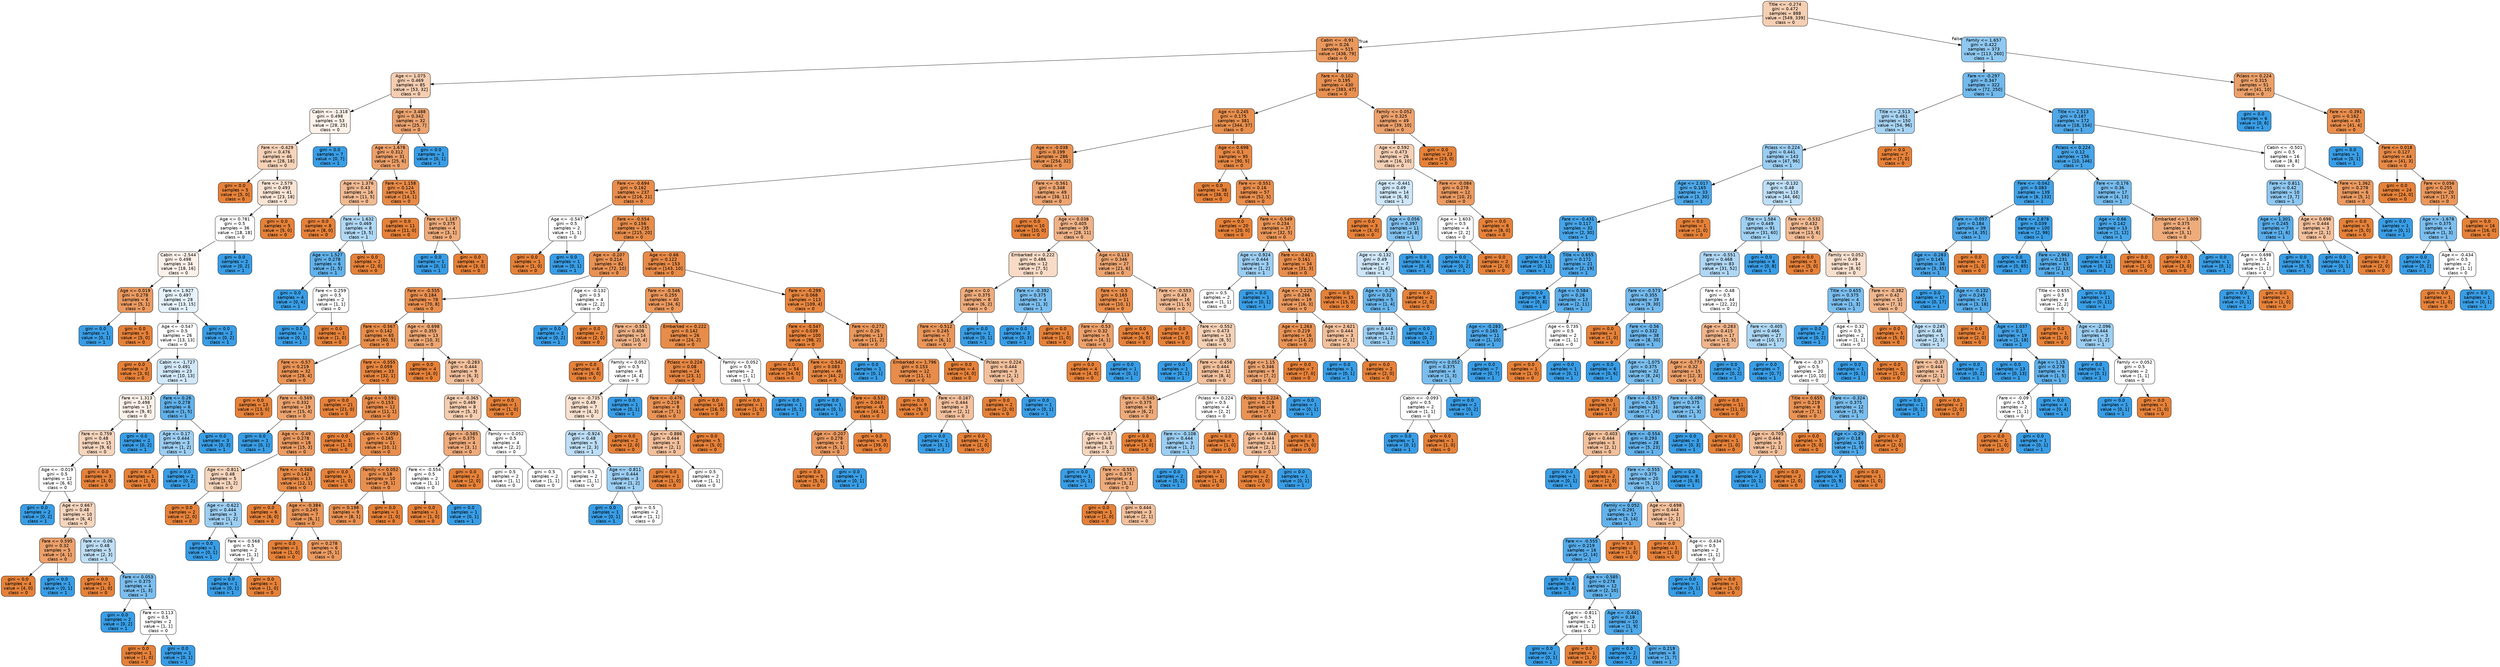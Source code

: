 digraph Tree {
node [shape=box, style="filled, rounded", color="black", fontname=helvetica] ;
edge [fontname=helvetica] ;
0 [label="Title <= -0.274\ngini = 0.472\nsamples = 888\nvalue = [549, 339]\nclass = 0", fillcolor="#f5cfb3"] ;
1 [label="Cabin <= -0.91\ngini = 0.26\nsamples = 515\nvalue = [436, 79]\nclass = 0", fillcolor="#ea985d"] ;
0 -> 1 [labeldistance=2.5, labelangle=45, headlabel="True"] ;
2 [label="Age <= 1.075\ngini = 0.469\nsamples = 85\nvalue = [53, 32]\nclass = 0", fillcolor="#f5cdb1"] ;
1 -> 2 ;
3 [label="Cabin <= -1.318\ngini = 0.498\nsamples = 53\nvalue = [28, 25]\nclass = 0", fillcolor="#fcf2ea"] ;
2 -> 3 ;
4 [label="Fare <= -0.429\ngini = 0.476\nsamples = 46\nvalue = [28, 18]\nclass = 0", fillcolor="#f6d2b8"] ;
3 -> 4 ;
5 [label="gini = 0.0\nsamples = 5\nvalue = [5, 0]\nclass = 0", fillcolor="#e58139"] ;
4 -> 5 ;
6 [label="Fare <= 2.579\ngini = 0.493\nsamples = 41\nvalue = [23, 18]\nclass = 0", fillcolor="#f9e4d4"] ;
4 -> 6 ;
7 [label="Age <= 0.781\ngini = 0.5\nsamples = 36\nvalue = [18, 18]\nclass = 0", fillcolor="#ffffff"] ;
6 -> 7 ;
8 [label="Cabin <= -2.544\ngini = 0.498\nsamples = 34\nvalue = [18, 16]\nclass = 0", fillcolor="#fcf1e9"] ;
7 -> 8 ;
9 [label="Age <= 0.019\ngini = 0.278\nsamples = 6\nvalue = [5, 1]\nclass = 0", fillcolor="#ea9a61"] ;
8 -> 9 ;
10 [label="gini = 0.0\nsamples = 1\nvalue = [0, 1]\nclass = 1", fillcolor="#399de5"] ;
9 -> 10 ;
11 [label="gini = 0.0\nsamples = 5\nvalue = [5, 0]\nclass = 0", fillcolor="#e58139"] ;
9 -> 11 ;
12 [label="Fare <= 1.927\ngini = 0.497\nsamples = 28\nvalue = [13, 15]\nclass = 1", fillcolor="#e5f2fc"] ;
8 -> 12 ;
13 [label="Age <= -0.547\ngini = 0.5\nsamples = 26\nvalue = [13, 13]\nclass = 0", fillcolor="#ffffff"] ;
12 -> 13 ;
14 [label="gini = 0.0\nsamples = 3\nvalue = [3, 0]\nclass = 0", fillcolor="#e58139"] ;
13 -> 14 ;
15 [label="Cabin <= -1.727\ngini = 0.491\nsamples = 23\nvalue = [10, 13]\nclass = 1", fillcolor="#d1e8f9"] ;
13 -> 15 ;
16 [label="Fare <= 1.313\ngini = 0.498\nsamples = 17\nvalue = [9, 8]\nclass = 0", fillcolor="#fcf1e9"] ;
15 -> 16 ;
17 [label="Fare <= 0.759\ngini = 0.48\nsamples = 15\nvalue = [9, 6]\nclass = 0", fillcolor="#f6d5bd"] ;
16 -> 17 ;
18 [label="Age <= -0.019\ngini = 0.5\nsamples = 12\nvalue = [6, 6]\nclass = 0", fillcolor="#ffffff"] ;
17 -> 18 ;
19 [label="gini = 0.0\nsamples = 2\nvalue = [0, 2]\nclass = 1", fillcolor="#399de5"] ;
18 -> 19 ;
20 [label="Age <= 0.667\ngini = 0.48\nsamples = 10\nvalue = [6, 4]\nclass = 0", fillcolor="#f6d5bd"] ;
18 -> 20 ;
21 [label="Fare <= 0.595\ngini = 0.32\nsamples = 5\nvalue = [4, 1]\nclass = 0", fillcolor="#eca06a"] ;
20 -> 21 ;
22 [label="gini = 0.0\nsamples = 4\nvalue = [4, 0]\nclass = 0", fillcolor="#e58139"] ;
21 -> 22 ;
23 [label="gini = 0.0\nsamples = 1\nvalue = [0, 1]\nclass = 1", fillcolor="#399de5"] ;
21 -> 23 ;
24 [label="Fare <= -0.06\ngini = 0.48\nsamples = 5\nvalue = [2, 3]\nclass = 1", fillcolor="#bddef6"] ;
20 -> 24 ;
25 [label="gini = 0.0\nsamples = 1\nvalue = [1, 0]\nclass = 0", fillcolor="#e58139"] ;
24 -> 25 ;
26 [label="Fare <= 0.053\ngini = 0.375\nsamples = 4\nvalue = [1, 3]\nclass = 1", fillcolor="#7bbeee"] ;
24 -> 26 ;
27 [label="gini = 0.0\nsamples = 2\nvalue = [0, 2]\nclass = 1", fillcolor="#399de5"] ;
26 -> 27 ;
28 [label="Fare <= 0.113\ngini = 0.5\nsamples = 2\nvalue = [1, 1]\nclass = 0", fillcolor="#ffffff"] ;
26 -> 28 ;
29 [label="gini = 0.0\nsamples = 1\nvalue = [1, 0]\nclass = 0", fillcolor="#e58139"] ;
28 -> 29 ;
30 [label="gini = 0.0\nsamples = 1\nvalue = [0, 1]\nclass = 1", fillcolor="#399de5"] ;
28 -> 30 ;
31 [label="gini = 0.0\nsamples = 3\nvalue = [3, 0]\nclass = 0", fillcolor="#e58139"] ;
17 -> 31 ;
32 [label="gini = 0.0\nsamples = 2\nvalue = [0, 2]\nclass = 1", fillcolor="#399de5"] ;
16 -> 32 ;
33 [label="Fare <= 0.26\ngini = 0.278\nsamples = 6\nvalue = [1, 5]\nclass = 1", fillcolor="#61b1ea"] ;
15 -> 33 ;
34 [label="Age <= 0.17\ngini = 0.444\nsamples = 3\nvalue = [1, 2]\nclass = 1", fillcolor="#9ccef2"] ;
33 -> 34 ;
35 [label="gini = 0.0\nsamples = 1\nvalue = [1, 0]\nclass = 0", fillcolor="#e58139"] ;
34 -> 35 ;
36 [label="gini = 0.0\nsamples = 2\nvalue = [0, 2]\nclass = 1", fillcolor="#399de5"] ;
34 -> 36 ;
37 [label="gini = 0.0\nsamples = 3\nvalue = [0, 3]\nclass = 1", fillcolor="#399de5"] ;
33 -> 37 ;
38 [label="gini = 0.0\nsamples = 2\nvalue = [0, 2]\nclass = 1", fillcolor="#399de5"] ;
12 -> 38 ;
39 [label="gini = 0.0\nsamples = 2\nvalue = [0, 2]\nclass = 1", fillcolor="#399de5"] ;
7 -> 39 ;
40 [label="gini = 0.0\nsamples = 5\nvalue = [5, 0]\nclass = 0", fillcolor="#e58139"] ;
6 -> 40 ;
41 [label="gini = 0.0\nsamples = 7\nvalue = [0, 7]\nclass = 1", fillcolor="#399de5"] ;
3 -> 41 ;
42 [label="Age <= 3.488\ngini = 0.342\nsamples = 32\nvalue = [25, 7]\nclass = 0", fillcolor="#eca470"] ;
2 -> 42 ;
43 [label="Age <= 1.678\ngini = 0.312\nsamples = 31\nvalue = [25, 6]\nclass = 0", fillcolor="#eb9f69"] ;
42 -> 43 ;
44 [label="Age <= 1.376\ngini = 0.43\nsamples = 16\nvalue = [11, 5]\nclass = 0", fillcolor="#f1ba93"] ;
43 -> 44 ;
45 [label="gini = 0.0\nsamples = 8\nvalue = [8, 0]\nclass = 0", fillcolor="#e58139"] ;
44 -> 45 ;
46 [label="Fare <= 1.632\ngini = 0.469\nsamples = 8\nvalue = [3, 5]\nclass = 1", fillcolor="#b0d8f5"] ;
44 -> 46 ;
47 [label="Age <= 1.527\ngini = 0.278\nsamples = 6\nvalue = [1, 5]\nclass = 1", fillcolor="#61b1ea"] ;
46 -> 47 ;
48 [label="gini = 0.0\nsamples = 4\nvalue = [0, 4]\nclass = 1", fillcolor="#399de5"] ;
47 -> 48 ;
49 [label="Fare <= 0.259\ngini = 0.5\nsamples = 2\nvalue = [1, 1]\nclass = 0", fillcolor="#ffffff"] ;
47 -> 49 ;
50 [label="gini = 0.0\nsamples = 1\nvalue = [0, 1]\nclass = 1", fillcolor="#399de5"] ;
49 -> 50 ;
51 [label="gini = 0.0\nsamples = 1\nvalue = [1, 0]\nclass = 0", fillcolor="#e58139"] ;
49 -> 51 ;
52 [label="gini = 0.0\nsamples = 2\nvalue = [2, 0]\nclass = 0", fillcolor="#e58139"] ;
46 -> 52 ;
53 [label="Fare <= 1.158\ngini = 0.124\nsamples = 15\nvalue = [14, 1]\nclass = 0", fillcolor="#e78a47"] ;
43 -> 53 ;
54 [label="gini = 0.0\nsamples = 11\nvalue = [11, 0]\nclass = 0", fillcolor="#e58139"] ;
53 -> 54 ;
55 [label="Fare <= 1.187\ngini = 0.375\nsamples = 4\nvalue = [3, 1]\nclass = 0", fillcolor="#eeab7b"] ;
53 -> 55 ;
56 [label="gini = 0.0\nsamples = 1\nvalue = [0, 1]\nclass = 1", fillcolor="#399de5"] ;
55 -> 56 ;
57 [label="gini = 0.0\nsamples = 3\nvalue = [3, 0]\nclass = 0", fillcolor="#e58139"] ;
55 -> 57 ;
58 [label="gini = 0.0\nsamples = 1\nvalue = [0, 1]\nclass = 1", fillcolor="#399de5"] ;
42 -> 58 ;
59 [label="Fare <= -0.102\ngini = 0.195\nsamples = 430\nvalue = [383, 47]\nclass = 0", fillcolor="#e89051"] ;
1 -> 59 ;
60 [label="Age <= 0.245\ngini = 0.175\nsamples = 381\nvalue = [344, 37]\nclass = 0", fillcolor="#e88f4e"] ;
59 -> 60 ;
61 [label="Age <= -0.038\ngini = 0.199\nsamples = 286\nvalue = [254, 32]\nclass = 0", fillcolor="#e89152"] ;
60 -> 61 ;
62 [label="Fare <= -0.694\ngini = 0.162\nsamples = 237\nvalue = [216, 21]\nclass = 0", fillcolor="#e88d4c"] ;
61 -> 62 ;
63 [label="Age <= -0.547\ngini = 0.5\nsamples = 2\nvalue = [1, 1]\nclass = 0", fillcolor="#ffffff"] ;
62 -> 63 ;
64 [label="gini = 0.0\nsamples = 1\nvalue = [1, 0]\nclass = 0", fillcolor="#e58139"] ;
63 -> 64 ;
65 [label="gini = 0.0\nsamples = 1\nvalue = [0, 1]\nclass = 1", fillcolor="#399de5"] ;
63 -> 65 ;
66 [label="Fare <= -0.554\ngini = 0.156\nsamples = 235\nvalue = [215, 20]\nclass = 0", fillcolor="#e78d4b"] ;
62 -> 66 ;
67 [label="Age <= -0.207\ngini = 0.214\nsamples = 82\nvalue = [72, 10]\nclass = 0", fillcolor="#e99254"] ;
66 -> 67 ;
68 [label="Fare <= -0.555\ngini = 0.184\nsamples = 78\nvalue = [70, 8]\nclass = 0", fillcolor="#e88f50"] ;
67 -> 68 ;
69 [label="Fare <= -0.567\ngini = 0.142\nsamples = 65\nvalue = [60, 5]\nclass = 0", fillcolor="#e78c49"] ;
68 -> 69 ;
70 [label="Fare <= -0.57\ngini = 0.219\nsamples = 32\nvalue = [28, 4]\nclass = 0", fillcolor="#e99355"] ;
69 -> 70 ;
71 [label="gini = 0.0\nsamples = 13\nvalue = [13, 0]\nclass = 0", fillcolor="#e58139"] ;
70 -> 71 ;
72 [label="Fare <= -0.569\ngini = 0.332\nsamples = 19\nvalue = [15, 4]\nclass = 0", fillcolor="#eca36e"] ;
70 -> 72 ;
73 [label="gini = 0.0\nsamples = 1\nvalue = [0, 1]\nclass = 1", fillcolor="#399de5"] ;
72 -> 73 ;
74 [label="Age <= -0.49\ngini = 0.278\nsamples = 18\nvalue = [15, 3]\nclass = 0", fillcolor="#ea9a61"] ;
72 -> 74 ;
75 [label="Age <= -0.811\ngini = 0.48\nsamples = 5\nvalue = [3, 2]\nclass = 0", fillcolor="#f6d5bd"] ;
74 -> 75 ;
76 [label="gini = 0.0\nsamples = 2\nvalue = [2, 0]\nclass = 0", fillcolor="#e58139"] ;
75 -> 76 ;
77 [label="Age <= -0.622\ngini = 0.444\nsamples = 3\nvalue = [1, 2]\nclass = 1", fillcolor="#9ccef2"] ;
75 -> 77 ;
78 [label="gini = 0.0\nsamples = 1\nvalue = [0, 1]\nclass = 1", fillcolor="#399de5"] ;
77 -> 78 ;
79 [label="Fare <= -0.568\ngini = 0.5\nsamples = 2\nvalue = [1, 1]\nclass = 0", fillcolor="#ffffff"] ;
77 -> 79 ;
80 [label="gini = 0.0\nsamples = 1\nvalue = [0, 1]\nclass = 1", fillcolor="#399de5"] ;
79 -> 80 ;
81 [label="gini = 0.0\nsamples = 1\nvalue = [1, 0]\nclass = 0", fillcolor="#e58139"] ;
79 -> 81 ;
82 [label="Fare <= -0.568\ngini = 0.142\nsamples = 13\nvalue = [12, 1]\nclass = 0", fillcolor="#e78c49"] ;
74 -> 82 ;
83 [label="gini = 0.0\nsamples = 6\nvalue = [6, 0]\nclass = 0", fillcolor="#e58139"] ;
82 -> 83 ;
84 [label="Age <= -0.384\ngini = 0.245\nsamples = 7\nvalue = [6, 1]\nclass = 0", fillcolor="#e9965a"] ;
82 -> 84 ;
85 [label="gini = 0.0\nsamples = 1\nvalue = [1, 0]\nclass = 0", fillcolor="#e58139"] ;
84 -> 85 ;
86 [label="gini = 0.278\nsamples = 6\nvalue = [5, 1]\nclass = 0", fillcolor="#ea9a61"] ;
84 -> 86 ;
87 [label="Fare <= -0.555\ngini = 0.059\nsamples = 33\nvalue = [32, 1]\nclass = 0", fillcolor="#e6853f"] ;
69 -> 87 ;
88 [label="gini = 0.0\nsamples = 21\nvalue = [21, 0]\nclass = 0", fillcolor="#e58139"] ;
87 -> 88 ;
89 [label="Age <= -0.591\ngini = 0.153\nsamples = 12\nvalue = [11, 1]\nclass = 0", fillcolor="#e78c4b"] ;
87 -> 89 ;
90 [label="gini = 0.0\nsamples = 1\nvalue = [1, 0]\nclass = 0", fillcolor="#e58139"] ;
89 -> 90 ;
91 [label="Cabin <= -0.093\ngini = 0.165\nsamples = 11\nvalue = [10, 1]\nclass = 0", fillcolor="#e88e4d"] ;
89 -> 91 ;
92 [label="gini = 0.0\nsamples = 1\nvalue = [1, 0]\nclass = 0", fillcolor="#e58139"] ;
91 -> 92 ;
93 [label="Family <= 0.052\ngini = 0.18\nsamples = 10\nvalue = [9, 1]\nclass = 0", fillcolor="#e88f4f"] ;
91 -> 93 ;
94 [label="gini = 0.198\nsamples = 9\nvalue = [8, 1]\nclass = 0", fillcolor="#e89152"] ;
93 -> 94 ;
95 [label="gini = 0.0\nsamples = 1\nvalue = [1, 0]\nclass = 0", fillcolor="#e58139"] ;
93 -> 95 ;
96 [label="Age <= -0.698\ngini = 0.355\nsamples = 13\nvalue = [10, 3]\nclass = 0", fillcolor="#eda774"] ;
68 -> 96 ;
97 [label="gini = 0.0\nsamples = 4\nvalue = [4, 0]\nclass = 0", fillcolor="#e58139"] ;
96 -> 97 ;
98 [label="Age <= -0.283\ngini = 0.444\nsamples = 9\nvalue = [6, 3]\nclass = 0", fillcolor="#f2c09c"] ;
96 -> 98 ;
99 [label="Age <= -0.365\ngini = 0.469\nsamples = 8\nvalue = [5, 3]\nclass = 0", fillcolor="#f5cdb0"] ;
98 -> 99 ;
100 [label="Age <= -0.585\ngini = 0.375\nsamples = 4\nvalue = [3, 1]\nclass = 0", fillcolor="#eeab7b"] ;
99 -> 100 ;
101 [label="Fare <= -0.554\ngini = 0.5\nsamples = 2\nvalue = [1, 1]\nclass = 0", fillcolor="#ffffff"] ;
100 -> 101 ;
102 [label="gini = 0.0\nsamples = 1\nvalue = [1, 0]\nclass = 0", fillcolor="#e58139"] ;
101 -> 102 ;
103 [label="gini = 0.0\nsamples = 1\nvalue = [0, 1]\nclass = 1", fillcolor="#399de5"] ;
101 -> 103 ;
104 [label="gini = 0.0\nsamples = 2\nvalue = [2, 0]\nclass = 0", fillcolor="#e58139"] ;
100 -> 104 ;
105 [label="Family <= 0.052\ngini = 0.5\nsamples = 4\nvalue = [2, 2]\nclass = 0", fillcolor="#ffffff"] ;
99 -> 105 ;
106 [label="gini = 0.5\nsamples = 2\nvalue = [1, 1]\nclass = 0", fillcolor="#ffffff"] ;
105 -> 106 ;
107 [label="gini = 0.5\nsamples = 2\nvalue = [1, 1]\nclass = 0", fillcolor="#ffffff"] ;
105 -> 107 ;
108 [label="gini = 0.0\nsamples = 1\nvalue = [1, 0]\nclass = 0", fillcolor="#e58139"] ;
98 -> 108 ;
109 [label="Age <= -0.132\ngini = 0.5\nsamples = 4\nvalue = [2, 2]\nclass = 0", fillcolor="#ffffff"] ;
67 -> 109 ;
110 [label="gini = 0.0\nsamples = 2\nvalue = [0, 2]\nclass = 1", fillcolor="#399de5"] ;
109 -> 110 ;
111 [label="gini = 0.0\nsamples = 2\nvalue = [2, 0]\nclass = 0", fillcolor="#e58139"] ;
109 -> 111 ;
112 [label="Age <= -0.66\ngini = 0.122\nsamples = 153\nvalue = [143, 10]\nclass = 0", fillcolor="#e78a47"] ;
66 -> 112 ;
113 [label="Fare <= -0.546\ngini = 0.255\nsamples = 40\nvalue = [34, 6]\nclass = 0", fillcolor="#ea975c"] ;
112 -> 113 ;
114 [label="Fare <= -0.551\ngini = 0.408\nsamples = 14\nvalue = [10, 4]\nclass = 0", fillcolor="#efb388"] ;
113 -> 114 ;
115 [label="gini = 0.0\nsamples = 6\nvalue = [6, 0]\nclass = 0", fillcolor="#e58139"] ;
114 -> 115 ;
116 [label="Family <= 0.052\ngini = 0.5\nsamples = 8\nvalue = [4, 4]\nclass = 0", fillcolor="#ffffff"] ;
114 -> 116 ;
117 [label="Age <= -0.735\ngini = 0.49\nsamples = 7\nvalue = [4, 3]\nclass = 0", fillcolor="#f8e0ce"] ;
116 -> 117 ;
118 [label="Age <= -0.924\ngini = 0.48\nsamples = 5\nvalue = [2, 3]\nclass = 1", fillcolor="#bddef6"] ;
117 -> 118 ;
119 [label="gini = 0.5\nsamples = 2\nvalue = [1, 1]\nclass = 0", fillcolor="#ffffff"] ;
118 -> 119 ;
120 [label="Age <= -0.811\ngini = 0.444\nsamples = 3\nvalue = [1, 2]\nclass = 1", fillcolor="#9ccef2"] ;
118 -> 120 ;
121 [label="gini = 0.0\nsamples = 1\nvalue = [0, 1]\nclass = 1", fillcolor="#399de5"] ;
120 -> 121 ;
122 [label="gini = 0.5\nsamples = 2\nvalue = [1, 1]\nclass = 0", fillcolor="#ffffff"] ;
120 -> 122 ;
123 [label="gini = 0.0\nsamples = 2\nvalue = [2, 0]\nclass = 0", fillcolor="#e58139"] ;
117 -> 123 ;
124 [label="gini = 0.0\nsamples = 1\nvalue = [0, 1]\nclass = 1", fillcolor="#399de5"] ;
116 -> 124 ;
125 [label="Embarked <= 0.222\ngini = 0.142\nsamples = 26\nvalue = [24, 2]\nclass = 0", fillcolor="#e78c49"] ;
113 -> 125 ;
126 [label="Pclass <= 0.224\ngini = 0.08\nsamples = 24\nvalue = [23, 1]\nclass = 0", fillcolor="#e68642"] ;
125 -> 126 ;
127 [label="Fare <= -0.476\ngini = 0.219\nsamples = 8\nvalue = [7, 1]\nclass = 0", fillcolor="#e99355"] ;
126 -> 127 ;
128 [label="Age <= -0.886\ngini = 0.444\nsamples = 3\nvalue = [2, 1]\nclass = 0", fillcolor="#f2c09c"] ;
127 -> 128 ;
129 [label="gini = 0.0\nsamples = 1\nvalue = [1, 0]\nclass = 0", fillcolor="#e58139"] ;
128 -> 129 ;
130 [label="gini = 0.5\nsamples = 2\nvalue = [1, 1]\nclass = 0", fillcolor="#ffffff"] ;
128 -> 130 ;
131 [label="gini = 0.0\nsamples = 5\nvalue = [5, 0]\nclass = 0", fillcolor="#e58139"] ;
127 -> 131 ;
132 [label="gini = 0.0\nsamples = 16\nvalue = [16, 0]\nclass = 0", fillcolor="#e58139"] ;
126 -> 132 ;
133 [label="Family <= 0.052\ngini = 0.5\nsamples = 2\nvalue = [1, 1]\nclass = 0", fillcolor="#ffffff"] ;
125 -> 133 ;
134 [label="gini = 0.0\nsamples = 1\nvalue = [1, 0]\nclass = 0", fillcolor="#e58139"] ;
133 -> 134 ;
135 [label="gini = 0.0\nsamples = 1\nvalue = [0, 1]\nclass = 1", fillcolor="#399de5"] ;
133 -> 135 ;
136 [label="Fare <= -0.299\ngini = 0.068\nsamples = 113\nvalue = [109, 4]\nclass = 0", fillcolor="#e68640"] ;
112 -> 136 ;
137 [label="Fare <= -0.547\ngini = 0.039\nsamples = 100\nvalue = [98, 2]\nclass = 0", fillcolor="#e6843d"] ;
136 -> 137 ;
138 [label="gini = 0.0\nsamples = 54\nvalue = [54, 0]\nclass = 0", fillcolor="#e58139"] ;
137 -> 138 ;
139 [label="Fare <= -0.542\ngini = 0.083\nsamples = 46\nvalue = [44, 2]\nclass = 0", fillcolor="#e68742"] ;
137 -> 139 ;
140 [label="gini = 0.0\nsamples = 1\nvalue = [0, 1]\nclass = 1", fillcolor="#399de5"] ;
139 -> 140 ;
141 [label="Fare <= -0.532\ngini = 0.043\nsamples = 45\nvalue = [44, 1]\nclass = 0", fillcolor="#e6843d"] ;
139 -> 141 ;
142 [label="Age <= -0.207\ngini = 0.278\nsamples = 6\nvalue = [5, 1]\nclass = 0", fillcolor="#ea9a61"] ;
141 -> 142 ;
143 [label="gini = 0.0\nsamples = 5\nvalue = [5, 0]\nclass = 0", fillcolor="#e58139"] ;
142 -> 143 ;
144 [label="gini = 0.0\nsamples = 1\nvalue = [0, 1]\nclass = 1", fillcolor="#399de5"] ;
142 -> 144 ;
145 [label="gini = 0.0\nsamples = 39\nvalue = [39, 0]\nclass = 0", fillcolor="#e58139"] ;
141 -> 145 ;
146 [label="Fare <= -0.272\ngini = 0.26\nsamples = 13\nvalue = [11, 2]\nclass = 0", fillcolor="#ea985d"] ;
136 -> 146 ;
147 [label="gini = 0.0\nsamples = 1\nvalue = [0, 1]\nclass = 1", fillcolor="#399de5"] ;
146 -> 147 ;
148 [label="Embarked <= 1.796\ngini = 0.153\nsamples = 12\nvalue = [11, 1]\nclass = 0", fillcolor="#e78c4b"] ;
146 -> 148 ;
149 [label="gini = 0.0\nsamples = 9\nvalue = [9, 0]\nclass = 0", fillcolor="#e58139"] ;
148 -> 149 ;
150 [label="Fare <= -0.167\ngini = 0.444\nsamples = 3\nvalue = [2, 1]\nclass = 0", fillcolor="#f2c09c"] ;
148 -> 150 ;
151 [label="gini = 0.0\nsamples = 1\nvalue = [0, 1]\nclass = 1", fillcolor="#399de5"] ;
150 -> 151 ;
152 [label="gini = 0.0\nsamples = 2\nvalue = [2, 0]\nclass = 0", fillcolor="#e58139"] ;
150 -> 152 ;
153 [label="Fare <= -0.561\ngini = 0.348\nsamples = 49\nvalue = [38, 11]\nclass = 0", fillcolor="#eda572"] ;
61 -> 153 ;
154 [label="gini = 0.0\nsamples = 10\nvalue = [10, 0]\nclass = 0", fillcolor="#e58139"] ;
153 -> 154 ;
155 [label="Age <= 0.038\ngini = 0.405\nsamples = 39\nvalue = [28, 11]\nclass = 0", fillcolor="#efb287"] ;
153 -> 155 ;
156 [label="Embarked <= 0.222\ngini = 0.486\nsamples = 12\nvalue = [7, 5]\nclass = 0", fillcolor="#f8dbc6"] ;
155 -> 156 ;
157 [label="Age <= 0.0\ngini = 0.375\nsamples = 8\nvalue = [6, 2]\nclass = 0", fillcolor="#eeab7b"] ;
156 -> 157 ;
158 [label="Fare <= -0.512\ngini = 0.245\nsamples = 7\nvalue = [6, 1]\nclass = 0", fillcolor="#e9965a"] ;
157 -> 158 ;
159 [label="gini = 0.0\nsamples = 4\nvalue = [4, 0]\nclass = 0", fillcolor="#e58139"] ;
158 -> 159 ;
160 [label="Pclass <= 0.224\ngini = 0.444\nsamples = 3\nvalue = [2, 1]\nclass = 0", fillcolor="#f2c09c"] ;
158 -> 160 ;
161 [label="gini = 0.0\nsamples = 2\nvalue = [2, 0]\nclass = 0", fillcolor="#e58139"] ;
160 -> 161 ;
162 [label="gini = 0.0\nsamples = 1\nvalue = [0, 1]\nclass = 1", fillcolor="#399de5"] ;
160 -> 162 ;
163 [label="gini = 0.0\nsamples = 1\nvalue = [0, 1]\nclass = 1", fillcolor="#399de5"] ;
157 -> 163 ;
164 [label="Fare <= -0.392\ngini = 0.375\nsamples = 4\nvalue = [1, 3]\nclass = 1", fillcolor="#7bbeee"] ;
156 -> 164 ;
165 [label="gini = 0.0\nsamples = 3\nvalue = [0, 3]\nclass = 1", fillcolor="#399de5"] ;
164 -> 165 ;
166 [label="gini = 0.0\nsamples = 1\nvalue = [1, 0]\nclass = 0", fillcolor="#e58139"] ;
164 -> 166 ;
167 [label="Age <= 0.113\ngini = 0.346\nsamples = 27\nvalue = [21, 6]\nclass = 0", fillcolor="#eca572"] ;
155 -> 167 ;
168 [label="Fare <= -0.5\ngini = 0.165\nsamples = 11\nvalue = [10, 1]\nclass = 0", fillcolor="#e88e4d"] ;
167 -> 168 ;
169 [label="Fare <= -0.53\ngini = 0.32\nsamples = 5\nvalue = [4, 1]\nclass = 0", fillcolor="#eca06a"] ;
168 -> 169 ;
170 [label="gini = 0.0\nsamples = 4\nvalue = [4, 0]\nclass = 0", fillcolor="#e58139"] ;
169 -> 170 ;
171 [label="gini = 0.0\nsamples = 1\nvalue = [0, 1]\nclass = 1", fillcolor="#399de5"] ;
169 -> 171 ;
172 [label="gini = 0.0\nsamples = 6\nvalue = [6, 0]\nclass = 0", fillcolor="#e58139"] ;
168 -> 172 ;
173 [label="Fare <= -0.553\ngini = 0.43\nsamples = 16\nvalue = [11, 5]\nclass = 0", fillcolor="#f1ba93"] ;
167 -> 173 ;
174 [label="gini = 0.0\nsamples = 3\nvalue = [3, 0]\nclass = 0", fillcolor="#e58139"] ;
173 -> 174 ;
175 [label="Fare <= -0.552\ngini = 0.473\nsamples = 13\nvalue = [8, 5]\nclass = 0", fillcolor="#f5d0b5"] ;
173 -> 175 ;
176 [label="gini = 0.0\nsamples = 1\nvalue = [0, 1]\nclass = 1", fillcolor="#399de5"] ;
175 -> 176 ;
177 [label="Fare <= -0.458\ngini = 0.444\nsamples = 12\nvalue = [8, 4]\nclass = 0", fillcolor="#f2c09c"] ;
175 -> 177 ;
178 [label="Fare <= -0.545\ngini = 0.375\nsamples = 8\nvalue = [6, 2]\nclass = 0", fillcolor="#eeab7b"] ;
177 -> 178 ;
179 [label="Age <= 0.17\ngini = 0.48\nsamples = 5\nvalue = [3, 2]\nclass = 0", fillcolor="#f6d5bd"] ;
178 -> 179 ;
180 [label="gini = 0.0\nsamples = 1\nvalue = [0, 1]\nclass = 1", fillcolor="#399de5"] ;
179 -> 180 ;
181 [label="Fare <= -0.551\ngini = 0.375\nsamples = 4\nvalue = [3, 1]\nclass = 0", fillcolor="#eeab7b"] ;
179 -> 181 ;
182 [label="gini = 0.0\nsamples = 1\nvalue = [1, 0]\nclass = 0", fillcolor="#e58139"] ;
181 -> 182 ;
183 [label="gini = 0.444\nsamples = 3\nvalue = [2, 1]\nclass = 0", fillcolor="#f2c09c"] ;
181 -> 183 ;
184 [label="gini = 0.0\nsamples = 3\nvalue = [3, 0]\nclass = 0", fillcolor="#e58139"] ;
178 -> 184 ;
185 [label="Pclass <= 0.224\ngini = 0.5\nsamples = 4\nvalue = [2, 2]\nclass = 0", fillcolor="#ffffff"] ;
177 -> 185 ;
186 [label="Fare <= -0.108\ngini = 0.444\nsamples = 3\nvalue = [1, 2]\nclass = 1", fillcolor="#9ccef2"] ;
185 -> 186 ;
187 [label="gini = 0.0\nsamples = 2\nvalue = [0, 2]\nclass = 1", fillcolor="#399de5"] ;
186 -> 187 ;
188 [label="gini = 0.0\nsamples = 1\nvalue = [1, 0]\nclass = 0", fillcolor="#e58139"] ;
186 -> 188 ;
189 [label="gini = 0.0\nsamples = 1\nvalue = [1, 0]\nclass = 0", fillcolor="#e58139"] ;
185 -> 189 ;
190 [label="Age <= 0.698\ngini = 0.1\nsamples = 95\nvalue = [90, 5]\nclass = 0", fillcolor="#e68844"] ;
60 -> 190 ;
191 [label="gini = 0.0\nsamples = 38\nvalue = [38, 0]\nclass = 0", fillcolor="#e58139"] ;
190 -> 191 ;
192 [label="Fare <= -0.551\ngini = 0.16\nsamples = 57\nvalue = [52, 5]\nclass = 0", fillcolor="#e88d4c"] ;
190 -> 192 ;
193 [label="gini = 0.0\nsamples = 20\nvalue = [20, 0]\nclass = 0", fillcolor="#e58139"] ;
192 -> 193 ;
194 [label="Fare <= -0.549\ngini = 0.234\nsamples = 37\nvalue = [32, 5]\nclass = 0", fillcolor="#e99558"] ;
192 -> 194 ;
195 [label="Age <= 0.924\ngini = 0.444\nsamples = 3\nvalue = [1, 2]\nclass = 1", fillcolor="#9ccef2"] ;
194 -> 195 ;
196 [label="gini = 0.5\nsamples = 2\nvalue = [1, 1]\nclass = 0", fillcolor="#ffffff"] ;
195 -> 196 ;
197 [label="gini = 0.0\nsamples = 1\nvalue = [0, 1]\nclass = 1", fillcolor="#399de5"] ;
195 -> 197 ;
198 [label="Fare <= -0.421\ngini = 0.161\nsamples = 34\nvalue = [31, 3]\nclass = 0", fillcolor="#e88d4c"] ;
194 -> 198 ;
199 [label="Age <= 2.225\ngini = 0.266\nsamples = 19\nvalue = [16, 3]\nclass = 0", fillcolor="#ea995e"] ;
198 -> 199 ;
200 [label="Age <= 1.263\ngini = 0.219\nsamples = 16\nvalue = [14, 2]\nclass = 0", fillcolor="#e99355"] ;
199 -> 200 ;
201 [label="Age <= 1.15\ngini = 0.346\nsamples = 9\nvalue = [7, 2]\nclass = 0", fillcolor="#eca572"] ;
200 -> 201 ;
202 [label="Pclass <= 0.224\ngini = 0.219\nsamples = 8\nvalue = [7, 1]\nclass = 0", fillcolor="#e99355"] ;
201 -> 202 ;
203 [label="Age <= 0.848\ngini = 0.444\nsamples = 3\nvalue = [2, 1]\nclass = 0", fillcolor="#f2c09c"] ;
202 -> 203 ;
204 [label="gini = 0.0\nsamples = 2\nvalue = [2, 0]\nclass = 0", fillcolor="#e58139"] ;
203 -> 204 ;
205 [label="gini = 0.0\nsamples = 1\nvalue = [0, 1]\nclass = 1", fillcolor="#399de5"] ;
203 -> 205 ;
206 [label="gini = 0.0\nsamples = 5\nvalue = [5, 0]\nclass = 0", fillcolor="#e58139"] ;
202 -> 206 ;
207 [label="gini = 0.0\nsamples = 1\nvalue = [0, 1]\nclass = 1", fillcolor="#399de5"] ;
201 -> 207 ;
208 [label="gini = 0.0\nsamples = 7\nvalue = [7, 0]\nclass = 0", fillcolor="#e58139"] ;
200 -> 208 ;
209 [label="Age <= 2.621\ngini = 0.444\nsamples = 3\nvalue = [2, 1]\nclass = 0", fillcolor="#f2c09c"] ;
199 -> 209 ;
210 [label="gini = 0.0\nsamples = 1\nvalue = [0, 1]\nclass = 1", fillcolor="#399de5"] ;
209 -> 210 ;
211 [label="gini = 0.0\nsamples = 2\nvalue = [2, 0]\nclass = 0", fillcolor="#e58139"] ;
209 -> 211 ;
212 [label="gini = 0.0\nsamples = 15\nvalue = [15, 0]\nclass = 0", fillcolor="#e58139"] ;
198 -> 212 ;
213 [label="Family <= 0.052\ngini = 0.325\nsamples = 49\nvalue = [39, 10]\nclass = 0", fillcolor="#eca16c"] ;
59 -> 213 ;
214 [label="Age <= 0.592\ngini = 0.473\nsamples = 26\nvalue = [16, 10]\nclass = 0", fillcolor="#f5d0b5"] ;
213 -> 214 ;
215 [label="Age <= -0.441\ngini = 0.49\nsamples = 14\nvalue = [6, 8]\nclass = 1", fillcolor="#cee6f8"] ;
214 -> 215 ;
216 [label="gini = 0.0\nsamples = 3\nvalue = [3, 0]\nclass = 0", fillcolor="#e58139"] ;
215 -> 216 ;
217 [label="Age <= 0.056\ngini = 0.397\nsamples = 11\nvalue = [3, 8]\nclass = 1", fillcolor="#83c2ef"] ;
215 -> 217 ;
218 [label="Age <= -0.132\ngini = 0.49\nsamples = 7\nvalue = [3, 4]\nclass = 1", fillcolor="#cee6f8"] ;
217 -> 218 ;
219 [label="Age <= -0.29\ngini = 0.32\nsamples = 5\nvalue = [1, 4]\nclass = 1", fillcolor="#6ab6ec"] ;
218 -> 219 ;
220 [label="gini = 0.444\nsamples = 3\nvalue = [1, 2]\nclass = 1", fillcolor="#9ccef2"] ;
219 -> 220 ;
221 [label="gini = 0.0\nsamples = 2\nvalue = [0, 2]\nclass = 1", fillcolor="#399de5"] ;
219 -> 221 ;
222 [label="gini = 0.0\nsamples = 2\nvalue = [2, 0]\nclass = 0", fillcolor="#e58139"] ;
218 -> 222 ;
223 [label="gini = 0.0\nsamples = 4\nvalue = [0, 4]\nclass = 1", fillcolor="#399de5"] ;
217 -> 223 ;
224 [label="Fare <= -0.084\ngini = 0.278\nsamples = 12\nvalue = [10, 2]\nclass = 0", fillcolor="#ea9a61"] ;
214 -> 224 ;
225 [label="Age <= 1.603\ngini = 0.5\nsamples = 4\nvalue = [2, 2]\nclass = 0", fillcolor="#ffffff"] ;
224 -> 225 ;
226 [label="gini = 0.0\nsamples = 2\nvalue = [0, 2]\nclass = 1", fillcolor="#399de5"] ;
225 -> 226 ;
227 [label="gini = 0.0\nsamples = 2\nvalue = [2, 0]\nclass = 0", fillcolor="#e58139"] ;
225 -> 227 ;
228 [label="gini = 0.0\nsamples = 8\nvalue = [8, 0]\nclass = 0", fillcolor="#e58139"] ;
224 -> 228 ;
229 [label="gini = 0.0\nsamples = 23\nvalue = [23, 0]\nclass = 0", fillcolor="#e58139"] ;
213 -> 229 ;
230 [label="Family <= 1.657\ngini = 0.422\nsamples = 373\nvalue = [113, 260]\nclass = 1", fillcolor="#8fc8f0"] ;
0 -> 230 [labeldistance=2.5, labelangle=-45, headlabel="False"] ;
231 [label="Fare <= -0.297\ngini = 0.347\nsamples = 322\nvalue = [72, 250]\nclass = 1", fillcolor="#72b9ec"] ;
230 -> 231 ;
232 [label="Title <= 2.513\ngini = 0.461\nsamples = 150\nvalue = [54, 96]\nclass = 1", fillcolor="#a8d4f4"] ;
231 -> 232 ;
233 [label="Pclass <= 0.224\ngini = 0.441\nsamples = 143\nvalue = [47, 96]\nclass = 1", fillcolor="#9acdf2"] ;
232 -> 233 ;
234 [label="Age <= 2.017\ngini = 0.165\nsamples = 33\nvalue = [3, 30]\nclass = 1", fillcolor="#4da7e8"] ;
233 -> 234 ;
235 [label="Fare <= -0.431\ngini = 0.117\nsamples = 32\nvalue = [2, 30]\nclass = 1", fillcolor="#46a4e7"] ;
234 -> 235 ;
236 [label="gini = 0.0\nsamples = 11\nvalue = [0, 11]\nclass = 1", fillcolor="#399de5"] ;
235 -> 236 ;
237 [label="Title <= 0.655\ngini = 0.172\nsamples = 21\nvalue = [2, 19]\nclass = 1", fillcolor="#4ea7e8"] ;
235 -> 237 ;
238 [label="gini = 0.0\nsamples = 8\nvalue = [0, 8]\nclass = 1", fillcolor="#399de5"] ;
237 -> 238 ;
239 [label="Age <= 0.584\ngini = 0.26\nsamples = 13\nvalue = [2, 11]\nclass = 1", fillcolor="#5dafea"] ;
237 -> 239 ;
240 [label="Age <= -0.283\ngini = 0.165\nsamples = 11\nvalue = [1, 10]\nclass = 1", fillcolor="#4da7e8"] ;
239 -> 240 ;
241 [label="Family <= 0.052\ngini = 0.375\nsamples = 4\nvalue = [1, 3]\nclass = 1", fillcolor="#7bbeee"] ;
240 -> 241 ;
242 [label="Cabin <= -0.093\ngini = 0.5\nsamples = 2\nvalue = [1, 1]\nclass = 0", fillcolor="#ffffff"] ;
241 -> 242 ;
243 [label="gini = 0.0\nsamples = 1\nvalue = [0, 1]\nclass = 1", fillcolor="#399de5"] ;
242 -> 243 ;
244 [label="gini = 0.0\nsamples = 1\nvalue = [1, 0]\nclass = 0", fillcolor="#e58139"] ;
242 -> 244 ;
245 [label="gini = 0.0\nsamples = 2\nvalue = [0, 2]\nclass = 1", fillcolor="#399de5"] ;
241 -> 245 ;
246 [label="gini = 0.0\nsamples = 7\nvalue = [0, 7]\nclass = 1", fillcolor="#399de5"] ;
240 -> 246 ;
247 [label="Age <= 0.735\ngini = 0.5\nsamples = 2\nvalue = [1, 1]\nclass = 0", fillcolor="#ffffff"] ;
239 -> 247 ;
248 [label="gini = 0.0\nsamples = 1\nvalue = [1, 0]\nclass = 0", fillcolor="#e58139"] ;
247 -> 248 ;
249 [label="gini = 0.0\nsamples = 1\nvalue = [0, 1]\nclass = 1", fillcolor="#399de5"] ;
247 -> 249 ;
250 [label="gini = 0.0\nsamples = 1\nvalue = [1, 0]\nclass = 0", fillcolor="#e58139"] ;
234 -> 250 ;
251 [label="Age <= -0.132\ngini = 0.48\nsamples = 110\nvalue = [44, 66]\nclass = 1", fillcolor="#bddef6"] ;
233 -> 251 ;
252 [label="Title <= 1.584\ngini = 0.449\nsamples = 91\nvalue = [31, 60]\nclass = 1", fillcolor="#9fd0f2"] ;
251 -> 252 ;
253 [label="Fare <= -0.551\ngini = 0.468\nsamples = 83\nvalue = [31, 52]\nclass = 1", fillcolor="#afd7f4"] ;
252 -> 253 ;
254 [label="Fare <= -0.573\ngini = 0.355\nsamples = 39\nvalue = [9, 30]\nclass = 1", fillcolor="#74baed"] ;
253 -> 254 ;
255 [label="gini = 0.0\nsamples = 1\nvalue = [1, 0]\nclass = 0", fillcolor="#e58139"] ;
254 -> 255 ;
256 [label="Fare <= -0.56\ngini = 0.332\nsamples = 38\nvalue = [8, 30]\nclass = 1", fillcolor="#6eb7ec"] ;
254 -> 256 ;
257 [label="gini = 0.0\nsamples = 6\nvalue = [0, 6]\nclass = 1", fillcolor="#399de5"] ;
256 -> 257 ;
258 [label="Age <= -1.075\ngini = 0.375\nsamples = 32\nvalue = [8, 24]\nclass = 1", fillcolor="#7bbeee"] ;
256 -> 258 ;
259 [label="gini = 0.0\nsamples = 1\nvalue = [1, 0]\nclass = 0", fillcolor="#e58139"] ;
258 -> 259 ;
260 [label="Fare <= -0.557\ngini = 0.35\nsamples = 31\nvalue = [7, 24]\nclass = 1", fillcolor="#73baed"] ;
258 -> 260 ;
261 [label="Age <= -0.403\ngini = 0.444\nsamples = 3\nvalue = [2, 1]\nclass = 0", fillcolor="#f2c09c"] ;
260 -> 261 ;
262 [label="gini = 0.0\nsamples = 1\nvalue = [0, 1]\nclass = 1", fillcolor="#399de5"] ;
261 -> 262 ;
263 [label="gini = 0.0\nsamples = 2\nvalue = [2, 0]\nclass = 0", fillcolor="#e58139"] ;
261 -> 263 ;
264 [label="Fare <= -0.554\ngini = 0.293\nsamples = 28\nvalue = [5, 23]\nclass = 1", fillcolor="#64b2eb"] ;
260 -> 264 ;
265 [label="Fare <= -0.555\ngini = 0.375\nsamples = 20\nvalue = [5, 15]\nclass = 1", fillcolor="#7bbeee"] ;
264 -> 265 ;
266 [label="Family <= 0.052\ngini = 0.291\nsamples = 17\nvalue = [3, 14]\nclass = 1", fillcolor="#63b2eb"] ;
265 -> 266 ;
267 [label="Fare <= -0.555\ngini = 0.219\nsamples = 16\nvalue = [2, 14]\nclass = 1", fillcolor="#55abe9"] ;
266 -> 267 ;
268 [label="gini = 0.0\nsamples = 4\nvalue = [0, 4]\nclass = 1", fillcolor="#399de5"] ;
267 -> 268 ;
269 [label="Age <= -0.585\ngini = 0.278\nsamples = 12\nvalue = [2, 10]\nclass = 1", fillcolor="#61b1ea"] ;
267 -> 269 ;
270 [label="Age <= -0.811\ngini = 0.5\nsamples = 2\nvalue = [1, 1]\nclass = 0", fillcolor="#ffffff"] ;
269 -> 270 ;
271 [label="gini = 0.0\nsamples = 1\nvalue = [0, 1]\nclass = 1", fillcolor="#399de5"] ;
270 -> 271 ;
272 [label="gini = 0.0\nsamples = 1\nvalue = [1, 0]\nclass = 0", fillcolor="#e58139"] ;
270 -> 272 ;
273 [label="Age <= -0.441\ngini = 0.18\nsamples = 10\nvalue = [1, 9]\nclass = 1", fillcolor="#4fa8e8"] ;
269 -> 273 ;
274 [label="gini = 0.0\nsamples = 2\nvalue = [0, 2]\nclass = 1", fillcolor="#399de5"] ;
273 -> 274 ;
275 [label="gini = 0.219\nsamples = 8\nvalue = [1, 7]\nclass = 1", fillcolor="#55abe9"] ;
273 -> 275 ;
276 [label="gini = 0.0\nsamples = 1\nvalue = [1, 0]\nclass = 0", fillcolor="#e58139"] ;
266 -> 276 ;
277 [label="Age <= -0.698\ngini = 0.444\nsamples = 3\nvalue = [2, 1]\nclass = 0", fillcolor="#f2c09c"] ;
265 -> 277 ;
278 [label="gini = 0.0\nsamples = 1\nvalue = [1, 0]\nclass = 0", fillcolor="#e58139"] ;
277 -> 278 ;
279 [label="Age <= -0.434\ngini = 0.5\nsamples = 2\nvalue = [1, 1]\nclass = 0", fillcolor="#ffffff"] ;
277 -> 279 ;
280 [label="gini = 0.0\nsamples = 1\nvalue = [0, 1]\nclass = 1", fillcolor="#399de5"] ;
279 -> 280 ;
281 [label="gini = 0.0\nsamples = 1\nvalue = [1, 0]\nclass = 0", fillcolor="#e58139"] ;
279 -> 281 ;
282 [label="gini = 0.0\nsamples = 8\nvalue = [0, 8]\nclass = 1", fillcolor="#399de5"] ;
264 -> 282 ;
283 [label="Fare <= -0.48\ngini = 0.5\nsamples = 44\nvalue = [22, 22]\nclass = 0", fillcolor="#ffffff"] ;
253 -> 283 ;
284 [label="Age <= -0.283\ngini = 0.415\nsamples = 17\nvalue = [12, 5]\nclass = 0", fillcolor="#f0b58b"] ;
283 -> 284 ;
285 [label="Age <= -0.773\ngini = 0.32\nsamples = 15\nvalue = [12, 3]\nclass = 0", fillcolor="#eca06a"] ;
284 -> 285 ;
286 [label="Fare <= -0.496\ngini = 0.375\nsamples = 4\nvalue = [1, 3]\nclass = 1", fillcolor="#7bbeee"] ;
285 -> 286 ;
287 [label="gini = 0.0\nsamples = 3\nvalue = [0, 3]\nclass = 1", fillcolor="#399de5"] ;
286 -> 287 ;
288 [label="gini = 0.0\nsamples = 1\nvalue = [1, 0]\nclass = 0", fillcolor="#e58139"] ;
286 -> 288 ;
289 [label="gini = 0.0\nsamples = 11\nvalue = [11, 0]\nclass = 0", fillcolor="#e58139"] ;
285 -> 289 ;
290 [label="gini = 0.0\nsamples = 2\nvalue = [0, 2]\nclass = 1", fillcolor="#399de5"] ;
284 -> 290 ;
291 [label="Fare <= -0.405\ngini = 0.466\nsamples = 27\nvalue = [10, 17]\nclass = 1", fillcolor="#add7f4"] ;
283 -> 291 ;
292 [label="gini = 0.0\nsamples = 7\nvalue = [0, 7]\nclass = 1", fillcolor="#399de5"] ;
291 -> 292 ;
293 [label="Fare <= -0.37\ngini = 0.5\nsamples = 20\nvalue = [10, 10]\nclass = 0", fillcolor="#ffffff"] ;
291 -> 293 ;
294 [label="Title <= 0.655\ngini = 0.219\nsamples = 8\nvalue = [7, 1]\nclass = 0", fillcolor="#e99355"] ;
293 -> 294 ;
295 [label="Age <= -0.705\ngini = 0.444\nsamples = 3\nvalue = [2, 1]\nclass = 0", fillcolor="#f2c09c"] ;
294 -> 295 ;
296 [label="gini = 0.0\nsamples = 1\nvalue = [0, 1]\nclass = 1", fillcolor="#399de5"] ;
295 -> 296 ;
297 [label="gini = 0.0\nsamples = 2\nvalue = [2, 0]\nclass = 0", fillcolor="#e58139"] ;
295 -> 297 ;
298 [label="gini = 0.0\nsamples = 5\nvalue = [5, 0]\nclass = 0", fillcolor="#e58139"] ;
294 -> 298 ;
299 [label="Fare <= -0.324\ngini = 0.375\nsamples = 12\nvalue = [3, 9]\nclass = 1", fillcolor="#7bbeee"] ;
293 -> 299 ;
300 [label="Age <= -0.29\ngini = 0.18\nsamples = 10\nvalue = [1, 9]\nclass = 1", fillcolor="#4fa8e8"] ;
299 -> 300 ;
301 [label="gini = 0.0\nsamples = 9\nvalue = [0, 9]\nclass = 1", fillcolor="#399de5"] ;
300 -> 301 ;
302 [label="gini = 0.0\nsamples = 1\nvalue = [1, 0]\nclass = 0", fillcolor="#e58139"] ;
300 -> 302 ;
303 [label="gini = 0.0\nsamples = 2\nvalue = [2, 0]\nclass = 0", fillcolor="#e58139"] ;
299 -> 303 ;
304 [label="gini = 0.0\nsamples = 8\nvalue = [0, 8]\nclass = 1", fillcolor="#399de5"] ;
252 -> 304 ;
305 [label="Fare <= -0.532\ngini = 0.432\nsamples = 19\nvalue = [13, 6]\nclass = 0", fillcolor="#f1bb94"] ;
251 -> 305 ;
306 [label="gini = 0.0\nsamples = 5\nvalue = [5, 0]\nclass = 0", fillcolor="#e58139"] ;
305 -> 306 ;
307 [label="Family <= 0.052\ngini = 0.49\nsamples = 14\nvalue = [8, 6]\nclass = 0", fillcolor="#f8e0ce"] ;
305 -> 307 ;
308 [label="Title <= 0.655\ngini = 0.375\nsamples = 4\nvalue = [1, 3]\nclass = 1", fillcolor="#7bbeee"] ;
307 -> 308 ;
309 [label="gini = 0.0\nsamples = 2\nvalue = [0, 2]\nclass = 1", fillcolor="#399de5"] ;
308 -> 309 ;
310 [label="Age <= 0.32\ngini = 0.5\nsamples = 2\nvalue = [1, 1]\nclass = 0", fillcolor="#ffffff"] ;
308 -> 310 ;
311 [label="gini = 0.0\nsamples = 1\nvalue = [0, 1]\nclass = 1", fillcolor="#399de5"] ;
310 -> 311 ;
312 [label="gini = 0.0\nsamples = 1\nvalue = [1, 0]\nclass = 0", fillcolor="#e58139"] ;
310 -> 312 ;
313 [label="Fare <= -0.382\ngini = 0.42\nsamples = 10\nvalue = [7, 3]\nclass = 0", fillcolor="#f0b78e"] ;
307 -> 313 ;
314 [label="gini = 0.0\nsamples = 5\nvalue = [5, 0]\nclass = 0", fillcolor="#e58139"] ;
313 -> 314 ;
315 [label="Age <= 0.245\ngini = 0.48\nsamples = 5\nvalue = [2, 3]\nclass = 1", fillcolor="#bddef6"] ;
313 -> 315 ;
316 [label="Fare <= -0.37\ngini = 0.444\nsamples = 3\nvalue = [2, 1]\nclass = 0", fillcolor="#f2c09c"] ;
315 -> 316 ;
317 [label="gini = 0.0\nsamples = 1\nvalue = [0, 1]\nclass = 1", fillcolor="#399de5"] ;
316 -> 317 ;
318 [label="gini = 0.0\nsamples = 2\nvalue = [2, 0]\nclass = 0", fillcolor="#e58139"] ;
316 -> 318 ;
319 [label="gini = 0.0\nsamples = 2\nvalue = [0, 2]\nclass = 1", fillcolor="#399de5"] ;
315 -> 319 ;
320 [label="gini = 0.0\nsamples = 7\nvalue = [7, 0]\nclass = 0", fillcolor="#e58139"] ;
232 -> 320 ;
321 [label="Title <= 2.513\ngini = 0.187\nsamples = 172\nvalue = [18, 154]\nclass = 1", fillcolor="#50a8e8"] ;
231 -> 321 ;
322 [label="Pclass <= 0.224\ngini = 0.12\nsamples = 156\nvalue = [10, 146]\nclass = 1", fillcolor="#47a4e7"] ;
321 -> 322 ;
323 [label="Fare <= -0.042\ngini = 0.083\nsamples = 139\nvalue = [6, 133]\nclass = 1", fillcolor="#42a1e6"] ;
322 -> 323 ;
324 [label="Fare <= -0.057\ngini = 0.184\nsamples = 39\nvalue = [4, 35]\nclass = 1", fillcolor="#50a8e8"] ;
323 -> 324 ;
325 [label="Age <= -0.283\ngini = 0.145\nsamples = 38\nvalue = [3, 35]\nclass = 1", fillcolor="#4aa5e7"] ;
324 -> 325 ;
326 [label="gini = 0.0\nsamples = 17\nvalue = [0, 17]\nclass = 1", fillcolor="#399de5"] ;
325 -> 326 ;
327 [label="Age <= -0.132\ngini = 0.245\nsamples = 21\nvalue = [3, 18]\nclass = 1", fillcolor="#5aade9"] ;
325 -> 327 ;
328 [label="gini = 0.0\nsamples = 2\nvalue = [2, 0]\nclass = 0", fillcolor="#e58139"] ;
327 -> 328 ;
329 [label="Age <= 1.037\ngini = 0.1\nsamples = 19\nvalue = [1, 18]\nclass = 1", fillcolor="#44a2e6"] ;
327 -> 329 ;
330 [label="gini = 0.0\nsamples = 13\nvalue = [0, 13]\nclass = 1", fillcolor="#399de5"] ;
329 -> 330 ;
331 [label="Age <= 1.15\ngini = 0.278\nsamples = 6\nvalue = [1, 5]\nclass = 1", fillcolor="#61b1ea"] ;
329 -> 331 ;
332 [label="Fare <= -0.09\ngini = 0.5\nsamples = 2\nvalue = [1, 1]\nclass = 0", fillcolor="#ffffff"] ;
331 -> 332 ;
333 [label="gini = 0.0\nsamples = 1\nvalue = [1, 0]\nclass = 0", fillcolor="#e58139"] ;
332 -> 333 ;
334 [label="gini = 0.0\nsamples = 1\nvalue = [0, 1]\nclass = 1", fillcolor="#399de5"] ;
332 -> 334 ;
335 [label="gini = 0.0\nsamples = 4\nvalue = [0, 4]\nclass = 1", fillcolor="#399de5"] ;
331 -> 335 ;
336 [label="gini = 0.0\nsamples = 1\nvalue = [1, 0]\nclass = 0", fillcolor="#e58139"] ;
324 -> 336 ;
337 [label="Fare <= 2.878\ngini = 0.039\nsamples = 100\nvalue = [2, 98]\nclass = 1", fillcolor="#3d9fe6"] ;
323 -> 337 ;
338 [label="gini = 0.0\nsamples = 85\nvalue = [0, 85]\nclass = 1", fillcolor="#399de5"] ;
337 -> 338 ;
339 [label="Fare <= 2.963\ngini = 0.231\nsamples = 15\nvalue = [2, 13]\nclass = 1", fillcolor="#57ace9"] ;
337 -> 339 ;
340 [label="Title <= 0.655\ngini = 0.5\nsamples = 4\nvalue = [2, 2]\nclass = 0", fillcolor="#ffffff"] ;
339 -> 340 ;
341 [label="gini = 0.0\nsamples = 1\nvalue = [1, 0]\nclass = 0", fillcolor="#e58139"] ;
340 -> 341 ;
342 [label="Age <= -2.096\ngini = 0.444\nsamples = 3\nvalue = [1, 2]\nclass = 1", fillcolor="#9ccef2"] ;
340 -> 342 ;
343 [label="gini = 0.0\nsamples = 1\nvalue = [0, 1]\nclass = 1", fillcolor="#399de5"] ;
342 -> 343 ;
344 [label="Family <= 0.052\ngini = 0.5\nsamples = 2\nvalue = [1, 1]\nclass = 0", fillcolor="#ffffff"] ;
342 -> 344 ;
345 [label="gini = 0.0\nsamples = 1\nvalue = [0, 1]\nclass = 1", fillcolor="#399de5"] ;
344 -> 345 ;
346 [label="gini = 0.0\nsamples = 1\nvalue = [1, 0]\nclass = 0", fillcolor="#e58139"] ;
344 -> 346 ;
347 [label="gini = 0.0\nsamples = 11\nvalue = [0, 11]\nclass = 1", fillcolor="#399de5"] ;
339 -> 347 ;
348 [label="Fare <= -0.176\ngini = 0.36\nsamples = 17\nvalue = [4, 13]\nclass = 1", fillcolor="#76bbed"] ;
322 -> 348 ;
349 [label="Age <= 0.66\ngini = 0.142\nsamples = 13\nvalue = [1, 12]\nclass = 1", fillcolor="#49a5e7"] ;
348 -> 349 ;
350 [label="gini = 0.0\nsamples = 12\nvalue = [0, 12]\nclass = 1", fillcolor="#399de5"] ;
349 -> 350 ;
351 [label="gini = 0.0\nsamples = 1\nvalue = [1, 0]\nclass = 0", fillcolor="#e58139"] ;
349 -> 351 ;
352 [label="Embarked <= 1.009\ngini = 0.375\nsamples = 4\nvalue = [3, 1]\nclass = 0", fillcolor="#eeab7b"] ;
348 -> 352 ;
353 [label="gini = 0.0\nsamples = 3\nvalue = [3, 0]\nclass = 0", fillcolor="#e58139"] ;
352 -> 353 ;
354 [label="gini = 0.0\nsamples = 1\nvalue = [0, 1]\nclass = 1", fillcolor="#399de5"] ;
352 -> 354 ;
355 [label="Cabin <= -0.501\ngini = 0.5\nsamples = 16\nvalue = [8, 8]\nclass = 0", fillcolor="#ffffff"] ;
321 -> 355 ;
356 [label="Fare <= 0.811\ngini = 0.42\nsamples = 10\nvalue = [3, 7]\nclass = 1", fillcolor="#8ec7f0"] ;
355 -> 356 ;
357 [label="Age <= 1.301\ngini = 0.245\nsamples = 7\nvalue = [1, 6]\nclass = 1", fillcolor="#5aade9"] ;
356 -> 357 ;
358 [label="Age <= 0.698\ngini = 0.5\nsamples = 2\nvalue = [1, 1]\nclass = 0", fillcolor="#ffffff"] ;
357 -> 358 ;
359 [label="gini = 0.0\nsamples = 1\nvalue = [0, 1]\nclass = 1", fillcolor="#399de5"] ;
358 -> 359 ;
360 [label="gini = 0.0\nsamples = 1\nvalue = [1, 0]\nclass = 0", fillcolor="#e58139"] ;
358 -> 360 ;
361 [label="gini = 0.0\nsamples = 5\nvalue = [0, 5]\nclass = 1", fillcolor="#399de5"] ;
357 -> 361 ;
362 [label="Age <= 0.698\ngini = 0.444\nsamples = 3\nvalue = [2, 1]\nclass = 0", fillcolor="#f2c09c"] ;
356 -> 362 ;
363 [label="gini = 0.0\nsamples = 1\nvalue = [0, 1]\nclass = 1", fillcolor="#399de5"] ;
362 -> 363 ;
364 [label="gini = 0.0\nsamples = 2\nvalue = [2, 0]\nclass = 0", fillcolor="#e58139"] ;
362 -> 364 ;
365 [label="Fare <= 1.362\ngini = 0.278\nsamples = 6\nvalue = [5, 1]\nclass = 0", fillcolor="#ea9a61"] ;
355 -> 365 ;
366 [label="gini = 0.0\nsamples = 5\nvalue = [5, 0]\nclass = 0", fillcolor="#e58139"] ;
365 -> 366 ;
367 [label="gini = 0.0\nsamples = 1\nvalue = [0, 1]\nclass = 1", fillcolor="#399de5"] ;
365 -> 367 ;
368 [label="Pclass <= 0.224\ngini = 0.315\nsamples = 51\nvalue = [41, 10]\nclass = 0", fillcolor="#eba069"] ;
230 -> 368 ;
369 [label="gini = 0.0\nsamples = 6\nvalue = [0, 6]\nclass = 1", fillcolor="#399de5"] ;
368 -> 369 ;
370 [label="Fare <= -0.391\ngini = 0.162\nsamples = 45\nvalue = [41, 4]\nclass = 0", fillcolor="#e88d4c"] ;
368 -> 370 ;
371 [label="gini = 0.0\nsamples = 1\nvalue = [0, 1]\nclass = 1", fillcolor="#399de5"] ;
370 -> 371 ;
372 [label="Fare <= 0.018\ngini = 0.127\nsamples = 44\nvalue = [41, 3]\nclass = 0", fillcolor="#e78a47"] ;
370 -> 372 ;
373 [label="gini = 0.0\nsamples = 24\nvalue = [24, 0]\nclass = 0", fillcolor="#e58139"] ;
372 -> 373 ;
374 [label="Fare <= 0.056\ngini = 0.255\nsamples = 20\nvalue = [17, 3]\nclass = 0", fillcolor="#ea975c"] ;
372 -> 374 ;
375 [label="Age <= -1.678\ngini = 0.375\nsamples = 4\nvalue = [1, 3]\nclass = 1", fillcolor="#7bbeee"] ;
374 -> 375 ;
376 [label="gini = 0.0\nsamples = 2\nvalue = [0, 2]\nclass = 1", fillcolor="#399de5"] ;
375 -> 376 ;
377 [label="Age <= -0.434\ngini = 0.5\nsamples = 2\nvalue = [1, 1]\nclass = 0", fillcolor="#ffffff"] ;
375 -> 377 ;
378 [label="gini = 0.0\nsamples = 1\nvalue = [1, 0]\nclass = 0", fillcolor="#e58139"] ;
377 -> 378 ;
379 [label="gini = 0.0\nsamples = 1\nvalue = [0, 1]\nclass = 1", fillcolor="#399de5"] ;
377 -> 379 ;
380 [label="gini = 0.0\nsamples = 16\nvalue = [16, 0]\nclass = 0", fillcolor="#e58139"] ;
374 -> 380 ;
}
